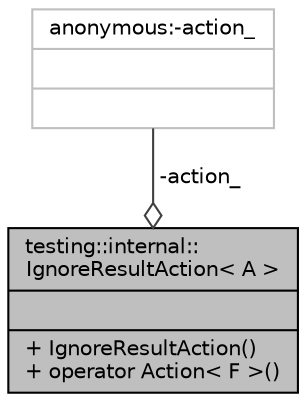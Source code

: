 digraph "testing::internal::IgnoreResultAction&lt; A &gt;"
{
 // LATEX_PDF_SIZE
  bgcolor="transparent";
  edge [fontname="Helvetica",fontsize="10",labelfontname="Helvetica",labelfontsize="10"];
  node [fontname="Helvetica",fontsize="10",shape=record];
  Node1 [label="{testing::internal::\lIgnoreResultAction\< A \>\n||+ IgnoreResultAction()\l+ operator Action\< F \>()\l}",height=0.2,width=0.4,color="black", fillcolor="grey75", style="filled", fontcolor="black",tooltip=" "];
  Node2 -> Node1 [color="grey25",fontsize="10",style="solid",label=" -action_" ,arrowhead="odiamond",fontname="Helvetica"];
  Node2 [label="{anonymous:-action_\n||}",height=0.2,width=0.4,color="grey75",tooltip=" "];
}
